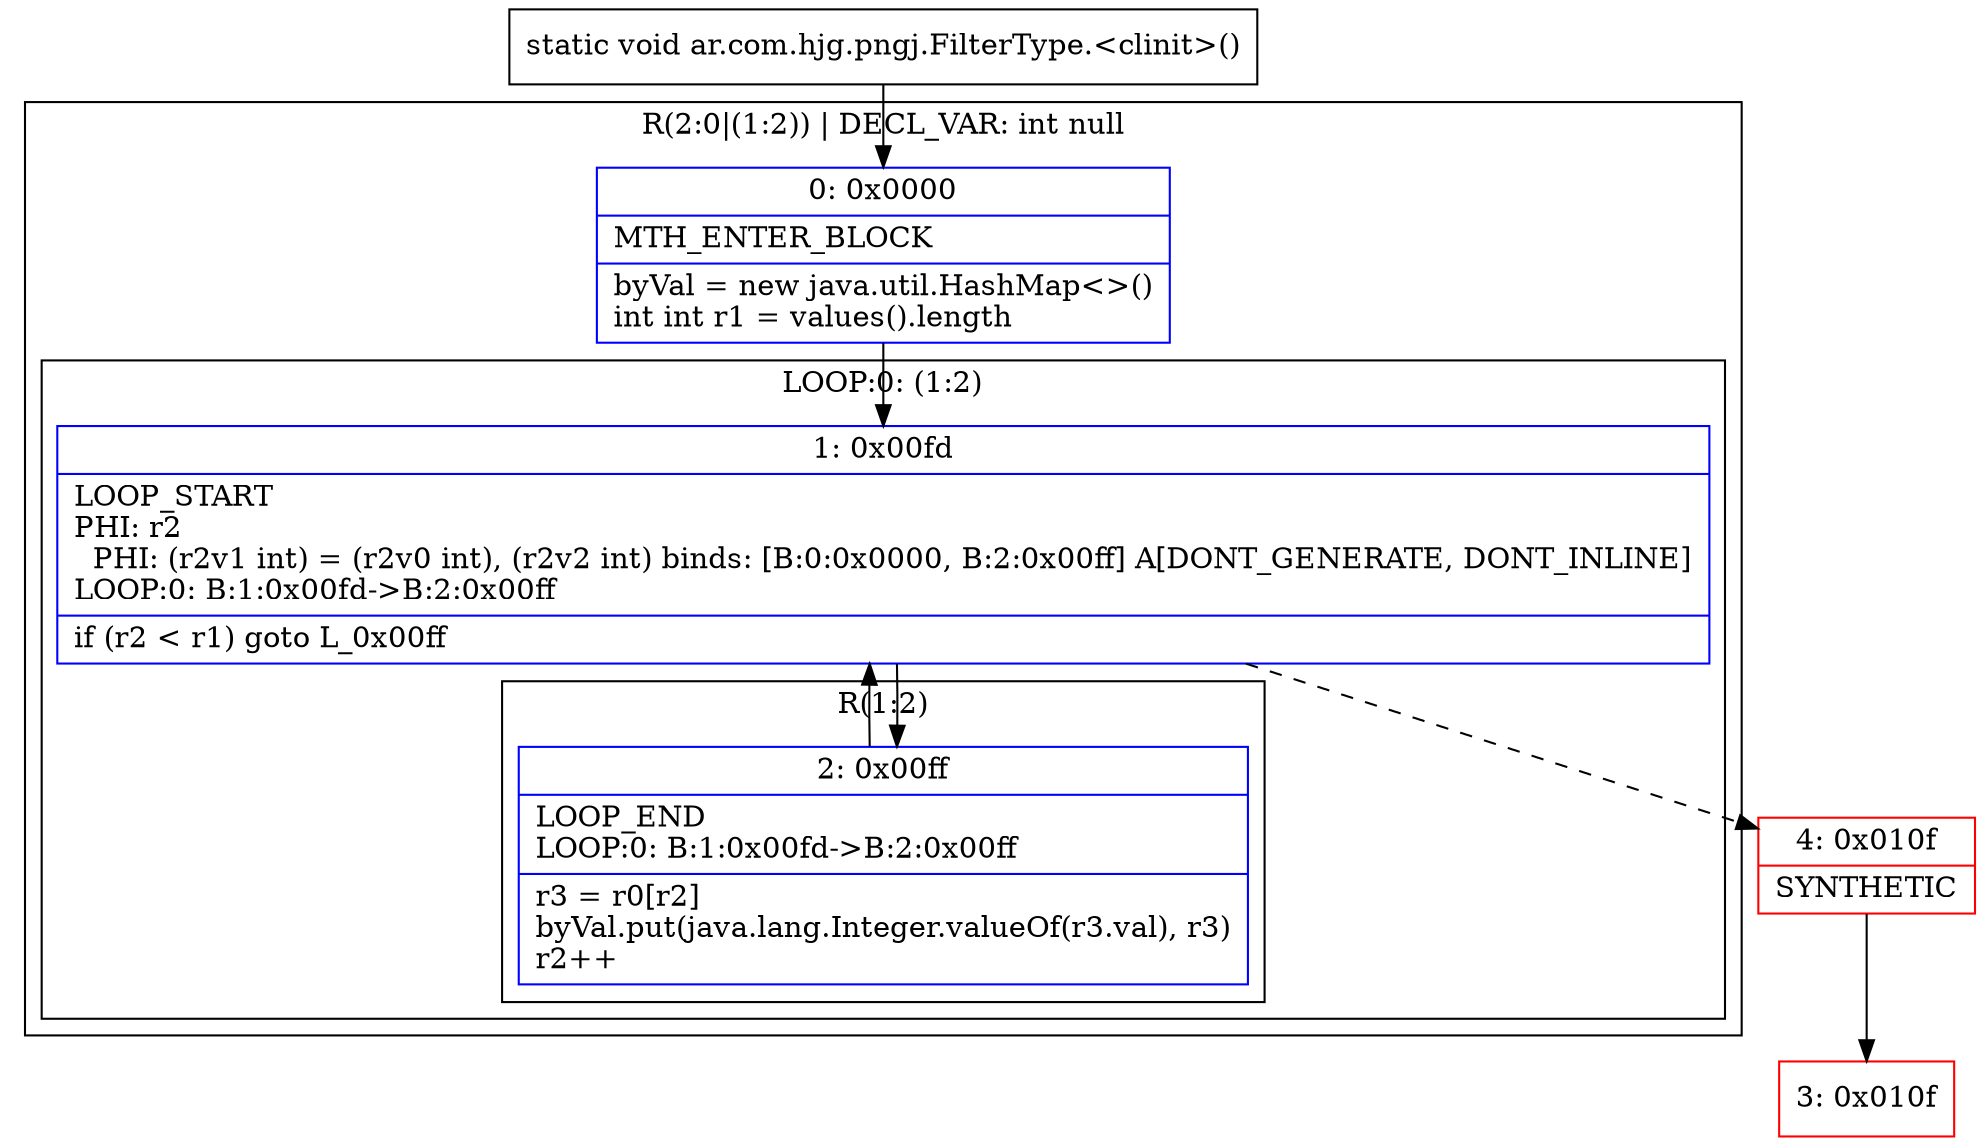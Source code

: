 digraph "CFG forar.com.hjg.pngj.FilterType.\<clinit\>()V" {
subgraph cluster_Region_643801372 {
label = "R(2:0|(1:2)) | DECL_VAR: int null\l";
node [shape=record,color=blue];
Node_0 [shape=record,label="{0\:\ 0x0000|MTH_ENTER_BLOCK\l|byVal = new java.util.HashMap\<\>()\lint int r1 = values().length\l}"];
subgraph cluster_LoopRegion_267018349 {
label = "LOOP:0: (1:2)";
node [shape=record,color=blue];
Node_1 [shape=record,label="{1\:\ 0x00fd|LOOP_START\lPHI: r2 \l  PHI: (r2v1 int) = (r2v0 int), (r2v2 int) binds: [B:0:0x0000, B:2:0x00ff] A[DONT_GENERATE, DONT_INLINE]\lLOOP:0: B:1:0x00fd\-\>B:2:0x00ff\l|if (r2 \< r1) goto L_0x00ff\l}"];
subgraph cluster_Region_236051068 {
label = "R(1:2)";
node [shape=record,color=blue];
Node_2 [shape=record,label="{2\:\ 0x00ff|LOOP_END\lLOOP:0: B:1:0x00fd\-\>B:2:0x00ff\l|r3 = r0[r2]\lbyVal.put(java.lang.Integer.valueOf(r3.val), r3)\lr2++\l}"];
}
}
}
Node_3 [shape=record,color=red,label="{3\:\ 0x010f}"];
Node_4 [shape=record,color=red,label="{4\:\ 0x010f|SYNTHETIC\l}"];
MethodNode[shape=record,label="{static void ar.com.hjg.pngj.FilterType.\<clinit\>() }"];
MethodNode -> Node_0;
Node_0 -> Node_1;
Node_1 -> Node_2;
Node_1 -> Node_4[style=dashed];
Node_2 -> Node_1;
Node_4 -> Node_3;
}

